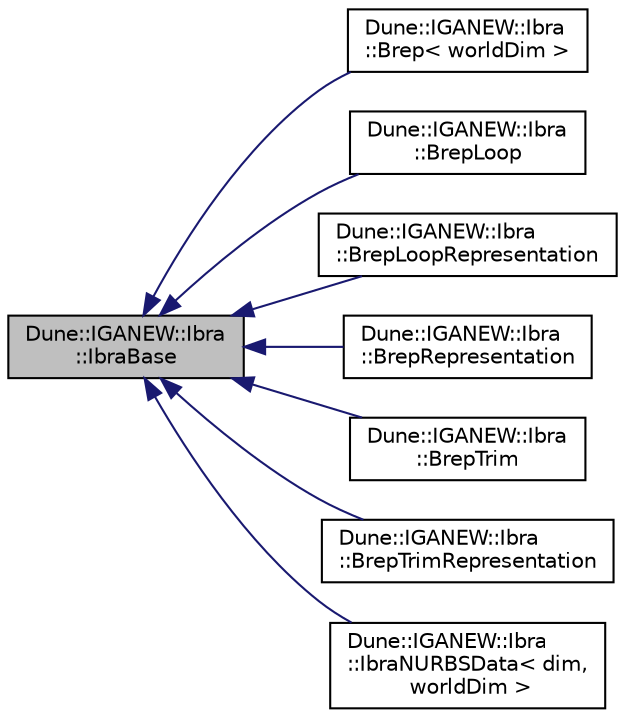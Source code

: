 digraph "Dune::IGANEW::Ibra::IbraBase"
{
 // LATEX_PDF_SIZE
  edge [fontname="Helvetica",fontsize="10",labelfontname="Helvetica",labelfontsize="10"];
  node [fontname="Helvetica",fontsize="10",shape=record];
  rankdir="LR";
  Node1 [label="Dune::IGANEW::Ibra\l::IbraBase",height=0.2,width=0.4,color="black", fillcolor="grey75", style="filled", fontcolor="black",tooltip=" "];
  Node1 -> Node2 [dir="back",color="midnightblue",fontsize="10",style="solid",fontname="Helvetica"];
  Node2 [label="Dune::IGANEW::Ibra\l::Brep\< worldDim \>",height=0.2,width=0.4,color="black", fillcolor="white", style="filled",URL="$d8/d38/a01299.html",tooltip=" "];
  Node1 -> Node3 [dir="back",color="midnightblue",fontsize="10",style="solid",fontname="Helvetica"];
  Node3 [label="Dune::IGANEW::Ibra\l::BrepLoop",height=0.2,width=0.4,color="black", fillcolor="white", style="filled",URL="$d4/da0/a01291.html",tooltip=" "];
  Node1 -> Node4 [dir="back",color="midnightblue",fontsize="10",style="solid",fontname="Helvetica"];
  Node4 [label="Dune::IGANEW::Ibra\l::BrepLoopRepresentation",height=0.2,width=0.4,color="black", fillcolor="white", style="filled",URL="$d7/da4/a01287.html",tooltip=" "];
  Node1 -> Node5 [dir="back",color="midnightblue",fontsize="10",style="solid",fontname="Helvetica"];
  Node5 [label="Dune::IGANEW::Ibra\l::BrepRepresentation",height=0.2,width=0.4,color="black", fillcolor="white", style="filled",URL="$d2/d68/a01295.html",tooltip=" "];
  Node1 -> Node6 [dir="back",color="midnightblue",fontsize="10",style="solid",fontname="Helvetica"];
  Node6 [label="Dune::IGANEW::Ibra\l::BrepTrim",height=0.2,width=0.4,color="black", fillcolor="white", style="filled",URL="$d5/da7/a01283.html",tooltip=" "];
  Node1 -> Node7 [dir="back",color="midnightblue",fontsize="10",style="solid",fontname="Helvetica"];
  Node7 [label="Dune::IGANEW::Ibra\l::BrepTrimRepresentation",height=0.2,width=0.4,color="black", fillcolor="white", style="filled",URL="$d9/de7/a01279.html",tooltip=" "];
  Node1 -> Node8 [dir="back",color="midnightblue",fontsize="10",style="solid",fontname="Helvetica"];
  Node8 [label="Dune::IGANEW::Ibra\l::IbraNURBSData\< dim,\l worldDim \>",height=0.2,width=0.4,color="black", fillcolor="white", style="filled",URL="$d3/d42/a01275.html",tooltip=" "];
}
